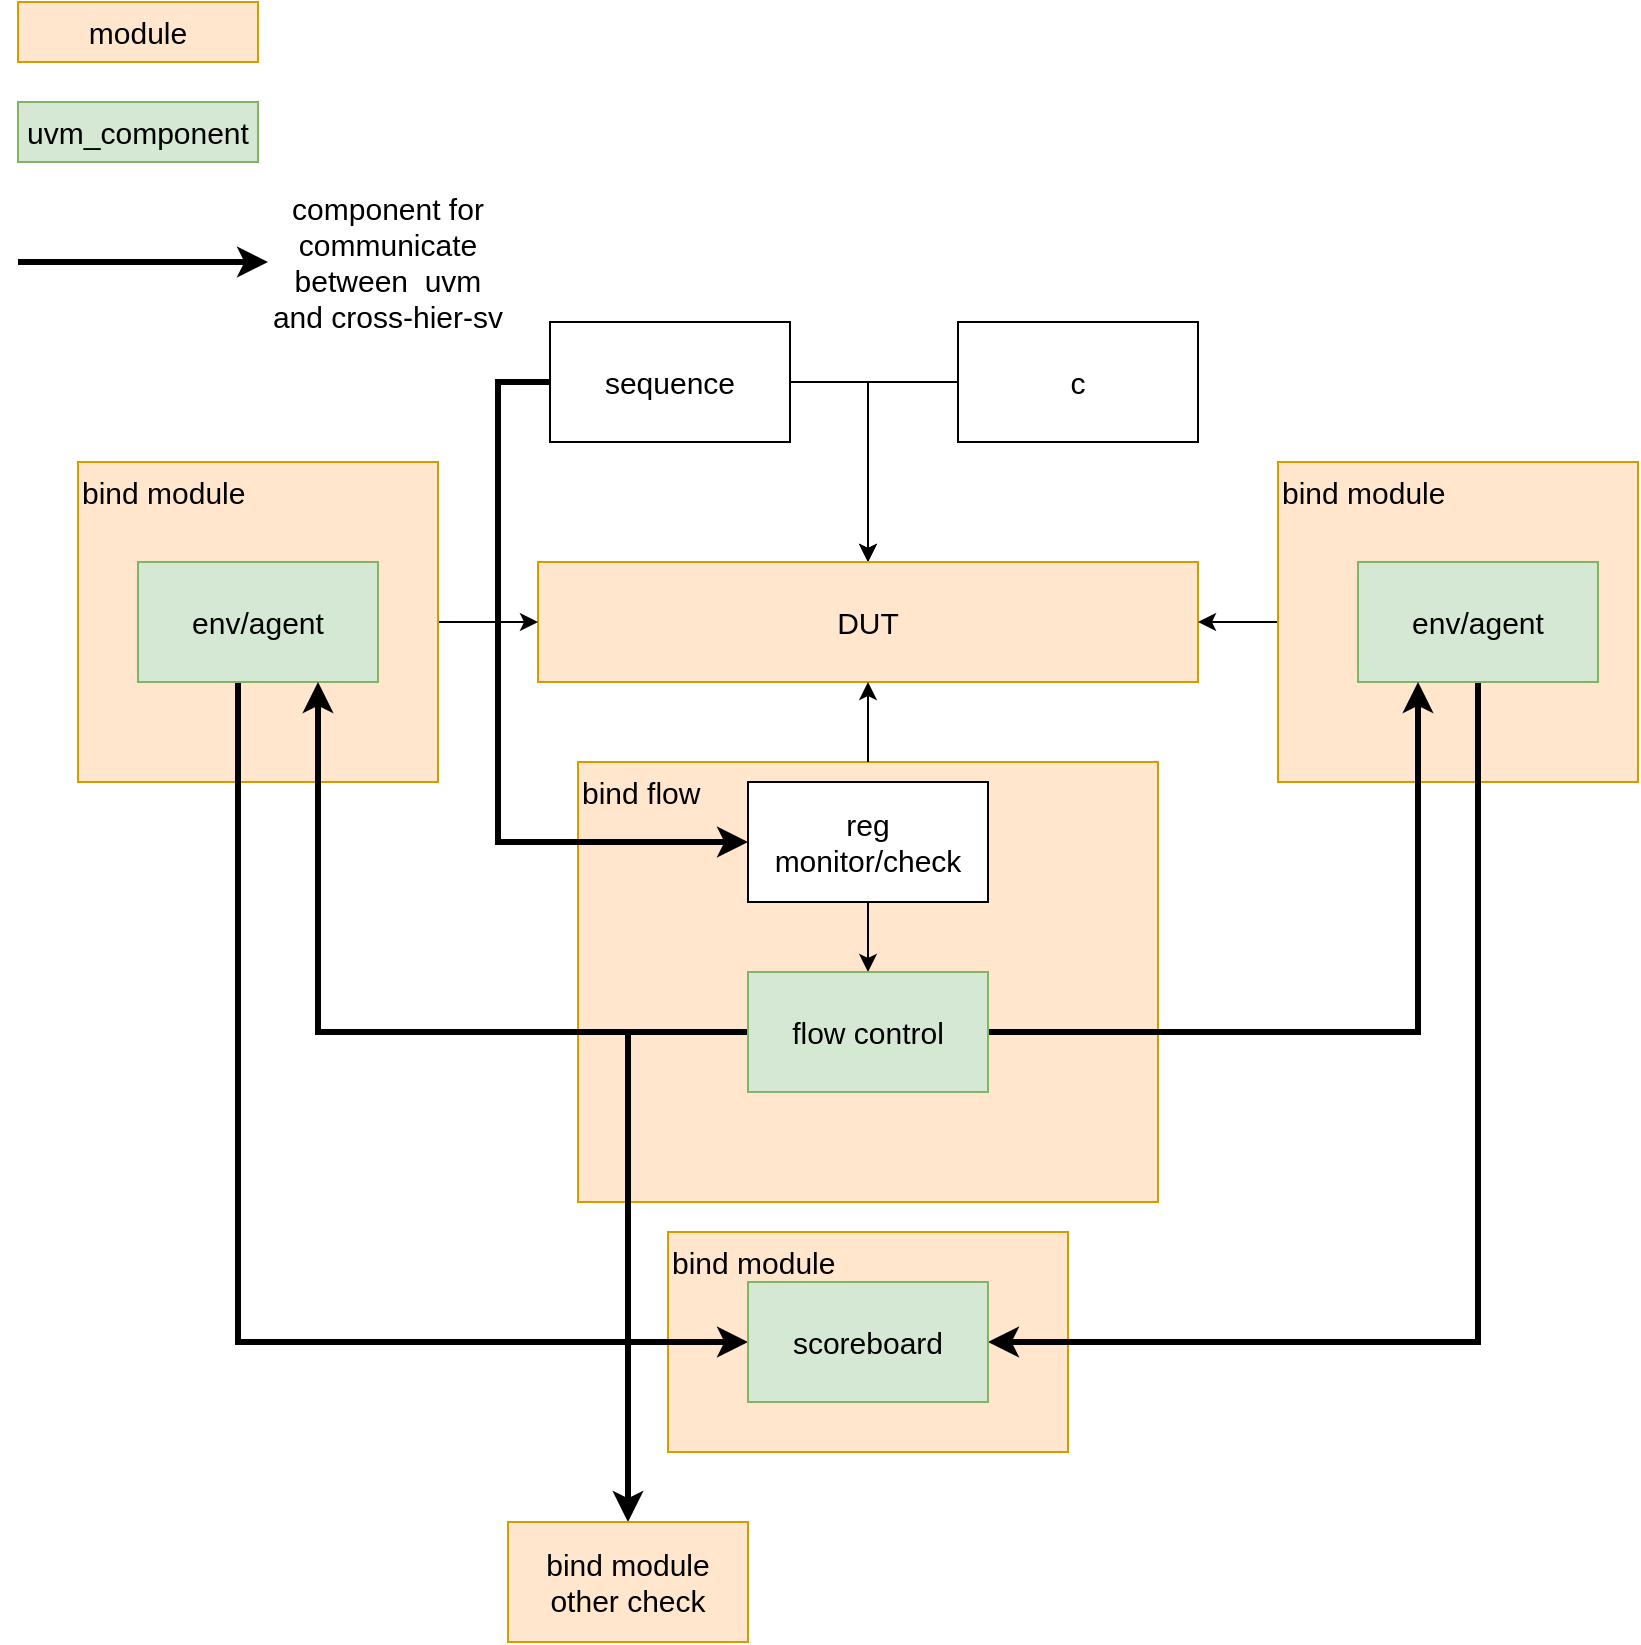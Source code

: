 <mxfile version="12.8.1" type="github" pages="2"><diagram id="es7K0gujpVQeRWIkOinQ" name="single"><mxGraphModel dx="1105" dy="669" grid="1" gridSize="10" guides="1" tooltips="1" connect="1" arrows="1" fold="1" page="1" pageScale="1" pageWidth="827" pageHeight="1169" math="0" shadow="0"><root><mxCell id="0"/><mxCell id="1" parent="0"/><mxCell id="qmKkAxgLkbkB6AGK0TP9-23" value="bind flow" style="rounded=0;whiteSpace=wrap;html=1;align=left;verticalAlign=top;fillColor=#ffe6cc;strokeColor=#d79b00;fontSize=15;" vertex="1" parent="1"><mxGeometry x="290" y="470" width="290" height="220" as="geometry"/></mxCell><mxCell id="qmKkAxgLkbkB6AGK0TP9-39" value="bind module" style="rounded=0;whiteSpace=wrap;html=1;align=left;verticalAlign=top;fillColor=#ffe6cc;strokeColor=#d79b00;fontSize=15;" vertex="1" parent="1"><mxGeometry x="335" y="705" width="200" height="110" as="geometry"/></mxCell><mxCell id="qmKkAxgLkbkB6AGK0TP9-47" style="edgeStyle=orthogonalEdgeStyle;rounded=0;orthogonalLoop=1;jettySize=auto;html=1;entryX=0;entryY=0.5;entryDx=0;entryDy=0;strokeWidth=3;" edge="1" parent="1" source="qmKkAxgLkbkB6AGK0TP9-1" target="qmKkAxgLkbkB6AGK0TP9-25"><mxGeometry relative="1" as="geometry"><Array as="points"><mxPoint x="250" y="280"/><mxPoint x="250" y="510"/></Array></mxGeometry></mxCell><mxCell id="qmKkAxgLkbkB6AGK0TP9-50" style="edgeStyle=orthogonalEdgeStyle;rounded=0;orthogonalLoop=1;jettySize=auto;html=1;entryX=0.5;entryY=0;entryDx=0;entryDy=0;strokeWidth=1;" edge="1" parent="1" source="qmKkAxgLkbkB6AGK0TP9-1" target="qmKkAxgLkbkB6AGK0TP9-7"><mxGeometry relative="1" as="geometry"><Array as="points"><mxPoint x="435" y="280"/></Array></mxGeometry></mxCell><mxCell id="qmKkAxgLkbkB6AGK0TP9-1" value="sequence" style="rounded=0;whiteSpace=wrap;html=1;fontSize=15;" vertex="1" parent="1"><mxGeometry x="276" y="250" width="120" height="60" as="geometry"/></mxCell><mxCell id="qmKkAxgLkbkB6AGK0TP9-51" style="edgeStyle=orthogonalEdgeStyle;rounded=0;orthogonalLoop=1;jettySize=auto;html=1;entryX=0.5;entryY=0;entryDx=0;entryDy=0;strokeWidth=1;" edge="1" parent="1" source="qmKkAxgLkbkB6AGK0TP9-2" target="qmKkAxgLkbkB6AGK0TP9-7"><mxGeometry relative="1" as="geometry"><Array as="points"><mxPoint x="435" y="280"/></Array></mxGeometry></mxCell><mxCell id="qmKkAxgLkbkB6AGK0TP9-2" value="c" style="rounded=0;whiteSpace=wrap;html=1;fontSize=15;" vertex="1" parent="1"><mxGeometry x="480" y="250" width="120" height="60" as="geometry"/></mxCell><mxCell id="qmKkAxgLkbkB6AGK0TP9-7" value="DUT" style="rounded=0;whiteSpace=wrap;html=1;fillColor=#ffe6cc;strokeColor=#d79b00;fontSize=15;" vertex="1" parent="1"><mxGeometry x="270" y="370" width="330" height="60" as="geometry"/></mxCell><mxCell id="qmKkAxgLkbkB6AGK0TP9-31" style="edgeStyle=orthogonalEdgeStyle;rounded=0;orthogonalLoop=1;jettySize=auto;html=1;entryX=1;entryY=0.5;entryDx=0;entryDy=0;" edge="1" parent="1" source="qmKkAxgLkbkB6AGK0TP9-9" target="qmKkAxgLkbkB6AGK0TP9-7"><mxGeometry relative="1" as="geometry"/></mxCell><mxCell id="qmKkAxgLkbkB6AGK0TP9-9" value="bind module" style="rounded=0;whiteSpace=wrap;html=1;align=left;verticalAlign=top;fillColor=#ffe6cc;strokeColor=#d79b00;fontSize=15;" vertex="1" parent="1"><mxGeometry x="640" y="320" width="180" height="160" as="geometry"/></mxCell><mxCell id="qmKkAxgLkbkB6AGK0TP9-49" style="edgeStyle=orthogonalEdgeStyle;rounded=0;orthogonalLoop=1;jettySize=auto;html=1;entryX=1;entryY=0.5;entryDx=0;entryDy=0;strokeWidth=3;" edge="1" parent="1" source="qmKkAxgLkbkB6AGK0TP9-10" target="qmKkAxgLkbkB6AGK0TP9-16"><mxGeometry relative="1" as="geometry"><Array as="points"><mxPoint x="740" y="760"/></Array></mxGeometry></mxCell><mxCell id="qmKkAxgLkbkB6AGK0TP9-10" value="env/agent" style="rounded=0;whiteSpace=wrap;html=1;fillColor=#d5e8d4;strokeColor=#82b366;fontSize=15;" vertex="1" parent="1"><mxGeometry x="680" y="370" width="120" height="60" as="geometry"/></mxCell><mxCell id="qmKkAxgLkbkB6AGK0TP9-15" style="edgeStyle=orthogonalEdgeStyle;rounded=0;orthogonalLoop=1;jettySize=auto;html=1;entryX=0;entryY=0.5;entryDx=0;entryDy=0;" edge="1" parent="1" source="qmKkAxgLkbkB6AGK0TP9-13" target="qmKkAxgLkbkB6AGK0TP9-7"><mxGeometry relative="1" as="geometry"/></mxCell><mxCell id="qmKkAxgLkbkB6AGK0TP9-13" value="bind module" style="rounded=0;whiteSpace=wrap;html=1;align=left;verticalAlign=top;fillColor=#ffe6cc;strokeColor=#d79b00;fontSize=15;" vertex="1" parent="1"><mxGeometry x="40" y="320" width="180" height="160" as="geometry"/></mxCell><mxCell id="qmKkAxgLkbkB6AGK0TP9-48" style="edgeStyle=orthogonalEdgeStyle;rounded=0;orthogonalLoop=1;jettySize=auto;html=1;entryX=0;entryY=0.5;entryDx=0;entryDy=0;strokeWidth=3;" edge="1" parent="1" source="qmKkAxgLkbkB6AGK0TP9-14" target="qmKkAxgLkbkB6AGK0TP9-16"><mxGeometry relative="1" as="geometry"><Array as="points"><mxPoint x="120" y="760"/></Array></mxGeometry></mxCell><mxCell id="qmKkAxgLkbkB6AGK0TP9-14" value="env/agent" style="rounded=0;whiteSpace=wrap;html=1;fillColor=#d5e8d4;strokeColor=#82b366;fontSize=15;" vertex="1" parent="1"><mxGeometry x="70" y="370" width="120" height="60" as="geometry"/></mxCell><mxCell id="qmKkAxgLkbkB6AGK0TP9-16" value="scoreboard" style="rounded=0;whiteSpace=wrap;html=1;align=center;fillColor=#d5e8d4;strokeColor=#82b366;fontSize=15;" vertex="1" parent="1"><mxGeometry x="375" y="730" width="120" height="60" as="geometry"/></mxCell><mxCell id="qmKkAxgLkbkB6AGK0TP9-24" style="edgeStyle=orthogonalEdgeStyle;rounded=0;orthogonalLoop=1;jettySize=auto;html=1;entryX=0.5;entryY=1;entryDx=0;entryDy=0;" edge="1" parent="1" source="qmKkAxgLkbkB6AGK0TP9-23" target="qmKkAxgLkbkB6AGK0TP9-7"><mxGeometry relative="1" as="geometry"/></mxCell><mxCell id="qmKkAxgLkbkB6AGK0TP9-28" style="edgeStyle=orthogonalEdgeStyle;rounded=0;orthogonalLoop=1;jettySize=auto;html=1;" edge="1" parent="1" source="qmKkAxgLkbkB6AGK0TP9-25" target="qmKkAxgLkbkB6AGK0TP9-26"><mxGeometry relative="1" as="geometry"/></mxCell><mxCell id="qmKkAxgLkbkB6AGK0TP9-30" style="edgeStyle=orthogonalEdgeStyle;rounded=0;orthogonalLoop=1;jettySize=auto;html=1;entryX=0.75;entryY=1;entryDx=0;entryDy=0;exitX=0;exitY=0.5;exitDx=0;exitDy=0;strokeWidth=3;" edge="1" parent="1" source="qmKkAxgLkbkB6AGK0TP9-26" target="qmKkAxgLkbkB6AGK0TP9-14"><mxGeometry relative="1" as="geometry"/></mxCell><mxCell id="qmKkAxgLkbkB6AGK0TP9-32" style="edgeStyle=orthogonalEdgeStyle;rounded=0;orthogonalLoop=1;jettySize=auto;html=1;entryX=0.25;entryY=1;entryDx=0;entryDy=0;exitX=1;exitY=0.5;exitDx=0;exitDy=0;strokeWidth=3;" edge="1" parent="1" source="qmKkAxgLkbkB6AGK0TP9-26" target="qmKkAxgLkbkB6AGK0TP9-10"><mxGeometry relative="1" as="geometry"/></mxCell><mxCell id="qmKkAxgLkbkB6AGK0TP9-25" value="reg monitor/check" style="rounded=0;whiteSpace=wrap;html=1;align=center;fontSize=15;" vertex="1" parent="1"><mxGeometry x="375" y="480" width="120" height="60" as="geometry"/></mxCell><mxCell id="qmKkAxgLkbkB6AGK0TP9-38" style="edgeStyle=orthogonalEdgeStyle;rounded=0;orthogonalLoop=1;jettySize=auto;html=1;entryX=0.5;entryY=0;entryDx=0;entryDy=0;strokeWidth=3;" edge="1" parent="1" source="qmKkAxgLkbkB6AGK0TP9-26" target="qmKkAxgLkbkB6AGK0TP9-36"><mxGeometry relative="1" as="geometry"><Array as="points"><mxPoint x="315" y="605"/></Array></mxGeometry></mxCell><mxCell id="qmKkAxgLkbkB6AGK0TP9-26" value="flow control" style="rounded=0;whiteSpace=wrap;html=1;align=center;fillColor=#d5e8d4;strokeColor=#82b366;fontSize=15;" vertex="1" parent="1"><mxGeometry x="375" y="575" width="120" height="60" as="geometry"/></mxCell><mxCell id="qmKkAxgLkbkB6AGK0TP9-36" value="bind module&lt;br style=&quot;font-size: 15px;&quot;&gt;other check" style="rounded=0;whiteSpace=wrap;html=1;align=center;fillColor=#ffe6cc;strokeColor=#d79b00;fontSize=15;" vertex="1" parent="1"><mxGeometry x="255" y="850" width="120" height="60" as="geometry"/></mxCell><mxCell id="qmKkAxgLkbkB6AGK0TP9-40" value="module" style="rounded=0;whiteSpace=wrap;html=1;align=center;fillColor=#ffe6cc;strokeColor=#d79b00;fontSize=15;" vertex="1" parent="1"><mxGeometry x="10" y="90" width="120" height="30" as="geometry"/></mxCell><mxCell id="qmKkAxgLkbkB6AGK0TP9-41" value="uvm_component" style="rounded=0;whiteSpace=wrap;html=1;align=center;fillColor=#d5e8d4;strokeColor=#82b366;fontSize=15;" vertex="1" parent="1"><mxGeometry x="10" y="140" width="120" height="30" as="geometry"/></mxCell><mxCell id="qmKkAxgLkbkB6AGK0TP9-43" value="" style="endArrow=classic;html=1;strokeWidth=3;entryX=0;entryY=0.5;entryDx=0;entryDy=0;" edge="1" parent="1" target="qmKkAxgLkbkB6AGK0TP9-46"><mxGeometry width="50" height="50" relative="1" as="geometry"><mxPoint x="10" y="220" as="sourcePoint"/><mxPoint x="110" y="220" as="targetPoint"/></mxGeometry></mxCell><mxCell id="qmKkAxgLkbkB6AGK0TP9-46" value="component for communicate between&amp;nbsp; uvm and cross-hier-sv" style="text;html=1;strokeColor=none;fillColor=none;align=center;verticalAlign=middle;whiteSpace=wrap;rounded=0;fontSize=15;" vertex="1" parent="1"><mxGeometry x="135" y="210" width="120" height="20" as="geometry"/></mxCell></root></mxGraphModel></diagram><diagram id="sZG8qEFTTFsf-DPpJBz6" name="hier"><mxGraphModel dx="1105" dy="669" grid="1" gridSize="10" guides="1" tooltips="1" connect="1" arrows="1" fold="1" page="1" pageScale="1" pageWidth="827" pageHeight="1169" math="0" shadow="0"><root><mxCell id="oQb30fuCVe4Kx_gAofJk-0"/><mxCell id="oQb30fuCVe4Kx_gAofJk-1" parent="oQb30fuCVe4Kx_gAofJk-0"/><mxCell id="GEUheLLe-qC9hKUeoYQo-7" value="top.a" style="rounded=0;whiteSpace=wrap;html=1;fillColor=#ffe6cc;strokeColor=#d79b00;fontSize=15;align=left;verticalAlign=top;" vertex="1" parent="oQb30fuCVe4Kx_gAofJk-1"><mxGeometry x="277" y="280" width="333" height="160" as="geometry"/></mxCell><mxCell id="oUT0jz1xkpYFahmxyU7p-17" style="edgeStyle=orthogonalEdgeStyle;rounded=0;orthogonalLoop=1;jettySize=auto;html=1;exitX=0.5;exitY=0;exitDx=0;exitDy=0;entryX=0;entryY=0.5;entryDx=0;entryDy=0;strokeWidth=1;fontSize=15;" edge="1" parent="oQb30fuCVe4Kx_gAofJk-1" source="jd0NYu4cn4jyb04fsx2p-0" target="GEUheLLe-qC9hKUeoYQo-29"><mxGeometry relative="1" as="geometry"/></mxCell><mxCell id="jd0NYu4cn4jyb04fsx2p-0" value="bind flow b" style="rounded=0;whiteSpace=wrap;html=1;align=left;verticalAlign=top;fillColor=#e1d5e7;strokeColor=#9673a6;fontSize=15;" vertex="1" parent="oQb30fuCVe4Kx_gAofJk-1"><mxGeometry x="77" y="500" width="200" height="195" as="geometry"/></mxCell><mxCell id="jd0NYu4cn4jyb04fsx2p-3" style="edgeStyle=orthogonalEdgeStyle;rounded=0;orthogonalLoop=1;jettySize=auto;html=1;entryX=0.5;entryY=0;entryDx=0;entryDy=0;strokeWidth=1;fontSize=15;" edge="1" parent="oQb30fuCVe4Kx_gAofJk-1" source="GEUheLLe-qC9hKUeoYQo-4" target="GEUheLLe-qC9hKUeoYQo-7"><mxGeometry relative="1" as="geometry"/></mxCell><mxCell id="GEUheLLe-qC9hKUeoYQo-4" value="sequence" style="rounded=0;whiteSpace=wrap;html=1;fontSize=15;" vertex="1" parent="oQb30fuCVe4Kx_gAofJk-1"><mxGeometry x="283" y="160" width="120" height="60" as="geometry"/></mxCell><mxCell id="jd0NYu4cn4jyb04fsx2p-4" style="edgeStyle=orthogonalEdgeStyle;rounded=0;orthogonalLoop=1;jettySize=auto;html=1;entryX=0.5;entryY=0;entryDx=0;entryDy=0;strokeWidth=1;fontSize=15;" edge="1" parent="oQb30fuCVe4Kx_gAofJk-1" source="GEUheLLe-qC9hKUeoYQo-6" target="GEUheLLe-qC9hKUeoYQo-7"><mxGeometry relative="1" as="geometry"/></mxCell><mxCell id="GEUheLLe-qC9hKUeoYQo-6" value="c" style="rounded=0;whiteSpace=wrap;html=1;fontSize=15;" vertex="1" parent="oQb30fuCVe4Kx_gAofJk-1"><mxGeometry x="487" y="160" width="120" height="60" as="geometry"/></mxCell><mxCell id="GEUheLLe-qC9hKUeoYQo-25" value="module" style="rounded=0;whiteSpace=wrap;html=1;align=center;fillColor=#ffe6cc;strokeColor=#d79b00;fontSize=15;" vertex="1" parent="oQb30fuCVe4Kx_gAofJk-1"><mxGeometry x="17" width="120" height="30" as="geometry"/></mxCell><mxCell id="GEUheLLe-qC9hKUeoYQo-26" value="uvm_component" style="rounded=0;whiteSpace=wrap;html=1;align=center;fillColor=#d5e8d4;strokeColor=#82b366;fontSize=15;" vertex="1" parent="oQb30fuCVe4Kx_gAofJk-1"><mxGeometry x="17" y="50" width="120" height="30" as="geometry"/></mxCell><mxCell id="GEUheLLe-qC9hKUeoYQo-27" value="" style="endArrow=classic;html=1;strokeWidth=3;entryX=0;entryY=0.5;entryDx=0;entryDy=0;" edge="1" target="GEUheLLe-qC9hKUeoYQo-28" parent="oQb30fuCVe4Kx_gAofJk-1"><mxGeometry width="50" height="50" relative="1" as="geometry"><mxPoint x="17" y="130" as="sourcePoint"/><mxPoint x="117" y="130" as="targetPoint"/></mxGeometry></mxCell><mxCell id="GEUheLLe-qC9hKUeoYQo-28" value="component for communicate between&amp;nbsp; uvm and cross-hier-sv" style="text;html=1;strokeColor=none;fillColor=none;align=center;verticalAlign=middle;whiteSpace=wrap;rounded=0;fontSize=15;" vertex="1" parent="oQb30fuCVe4Kx_gAofJk-1"><mxGeometry x="142" y="120" width="120" height="20" as="geometry"/></mxCell><mxCell id="GEUheLLe-qC9hKUeoYQo-29" value="b" style="rounded=0;whiteSpace=wrap;html=1;fontSize=15;align=center;" vertex="1" parent="oQb30fuCVe4Kx_gAofJk-1"><mxGeometry x="320" y="290" width="90" height="130" as="geometry"/></mxCell><mxCell id="jd0NYu4cn4jyb04fsx2p-1" value="flow control" style="rounded=0;whiteSpace=wrap;html=1;align=center;fillColor=#d5e8d4;strokeColor=#82b366;fontSize=15;" vertex="1" parent="oQb30fuCVe4Kx_gAofJk-1"><mxGeometry x="117" y="615" width="120" height="60" as="geometry"/></mxCell><mxCell id="oUT0jz1xkpYFahmxyU7p-6" style="edgeStyle=orthogonalEdgeStyle;rounded=0;orthogonalLoop=1;jettySize=auto;html=1;entryX=0.5;entryY=0;entryDx=0;entryDy=0;strokeWidth=1;fontSize=15;" edge="1" parent="oQb30fuCVe4Kx_gAofJk-1" source="jd0NYu4cn4jyb04fsx2p-2" target="jd0NYu4cn4jyb04fsx2p-1"><mxGeometry relative="1" as="geometry"/></mxCell><mxCell id="jd0NYu4cn4jyb04fsx2p-2" value="reg monitor/check" style="rounded=0;whiteSpace=wrap;html=1;align=center;fontSize=15;" vertex="1" parent="oQb30fuCVe4Kx_gAofJk-1"><mxGeometry x="117" y="530" width="120" height="60" as="geometry"/></mxCell><mxCell id="rpn4rX354p0sfkSlmxT5-0" value="d" style="rounded=0;whiteSpace=wrap;html=1;fontSize=15;align=center;" vertex="1" parent="oQb30fuCVe4Kx_gAofJk-1"><mxGeometry x="470" y="290" width="102" height="130" as="geometry"/></mxCell><mxCell id="oUT0jz1xkpYFahmxyU7p-19" style="edgeStyle=orthogonalEdgeStyle;rounded=0;orthogonalLoop=1;jettySize=auto;html=1;entryX=1;entryY=0.5;entryDx=0;entryDy=0;strokeWidth=1;fontSize=15;" edge="1" parent="oQb30fuCVe4Kx_gAofJk-1" source="oUT0jz1xkpYFahmxyU7p-7" target="rpn4rX354p0sfkSlmxT5-0"><mxGeometry relative="1" as="geometry"><Array as="points"><mxPoint x="700" y="355"/></Array></mxGeometry></mxCell><mxCell id="oUT0jz1xkpYFahmxyU7p-7" value="bind flow d" style="rounded=0;whiteSpace=wrap;html=1;align=left;verticalAlign=top;fillColor=#fff2cc;strokeColor=#d6b656;fontSize=15;" vertex="1" parent="oQb30fuCVe4Kx_gAofJk-1"><mxGeometry x="610" y="500" width="200" height="195" as="geometry"/></mxCell><mxCell id="oUT0jz1xkpYFahmxyU7p-8" value="flow control" style="rounded=0;whiteSpace=wrap;html=1;align=center;fillColor=#d5e8d4;strokeColor=#82b366;fontSize=15;" vertex="1" parent="oQb30fuCVe4Kx_gAofJk-1"><mxGeometry x="650" y="615" width="120" height="60" as="geometry"/></mxCell><mxCell id="oUT0jz1xkpYFahmxyU7p-9" style="edgeStyle=orthogonalEdgeStyle;rounded=0;orthogonalLoop=1;jettySize=auto;html=1;entryX=0.5;entryY=0;entryDx=0;entryDy=0;strokeWidth=1;fontSize=15;" edge="1" source="oUT0jz1xkpYFahmxyU7p-10" target="oUT0jz1xkpYFahmxyU7p-8" parent="oQb30fuCVe4Kx_gAofJk-1"><mxGeometry relative="1" as="geometry"/></mxCell><mxCell id="oUT0jz1xkpYFahmxyU7p-10" value="reg monitor/check" style="rounded=0;whiteSpace=wrap;html=1;align=center;fontSize=15;" vertex="1" parent="oQb30fuCVe4Kx_gAofJk-1"><mxGeometry x="650" y="530" width="120" height="60" as="geometry"/></mxCell><mxCell id="oUT0jz1xkpYFahmxyU7p-20" style="edgeStyle=orthogonalEdgeStyle;rounded=0;orthogonalLoop=1;jettySize=auto;html=1;entryX=0.5;entryY=1;entryDx=0;entryDy=0;strokeWidth=1;fontSize=15;" edge="1" parent="oQb30fuCVe4Kx_gAofJk-1" source="oUT0jz1xkpYFahmxyU7p-11" target="GEUheLLe-qC9hKUeoYQo-7"><mxGeometry relative="1" as="geometry"/></mxCell><mxCell id="oUT0jz1xkpYFahmxyU7p-11" value="bind flow a" style="rounded=0;whiteSpace=wrap;html=1;align=left;verticalAlign=top;fillColor=#ffe6cc;strokeColor=#d79b00;fontSize=15;" vertex="1" parent="oQb30fuCVe4Kx_gAofJk-1"><mxGeometry x="344" y="500" width="200" height="195" as="geometry"/></mxCell><mxCell id="oUT0jz1xkpYFahmxyU7p-12" value="flow control" style="rounded=0;whiteSpace=wrap;html=1;align=center;fillColor=#d5e8d4;strokeColor=#82b366;fontSize=15;" vertex="1" parent="oQb30fuCVe4Kx_gAofJk-1"><mxGeometry x="384" y="615" width="120" height="60" as="geometry"/></mxCell><mxCell id="oUT0jz1xkpYFahmxyU7p-13" style="edgeStyle=orthogonalEdgeStyle;rounded=0;orthogonalLoop=1;jettySize=auto;html=1;entryX=0.5;entryY=0;entryDx=0;entryDy=0;strokeWidth=1;fontSize=15;" edge="1" source="oUT0jz1xkpYFahmxyU7p-14" target="oUT0jz1xkpYFahmxyU7p-12" parent="oQb30fuCVe4Kx_gAofJk-1"><mxGeometry relative="1" as="geometry"/></mxCell><mxCell id="oUT0jz1xkpYFahmxyU7p-14" value="reg monitor/check" style="rounded=0;whiteSpace=wrap;html=1;align=center;fontSize=15;" vertex="1" parent="oQb30fuCVe4Kx_gAofJk-1"><mxGeometry x="384" y="530" width="120" height="60" as="geometry"/></mxCell></root></mxGraphModel></diagram></mxfile>